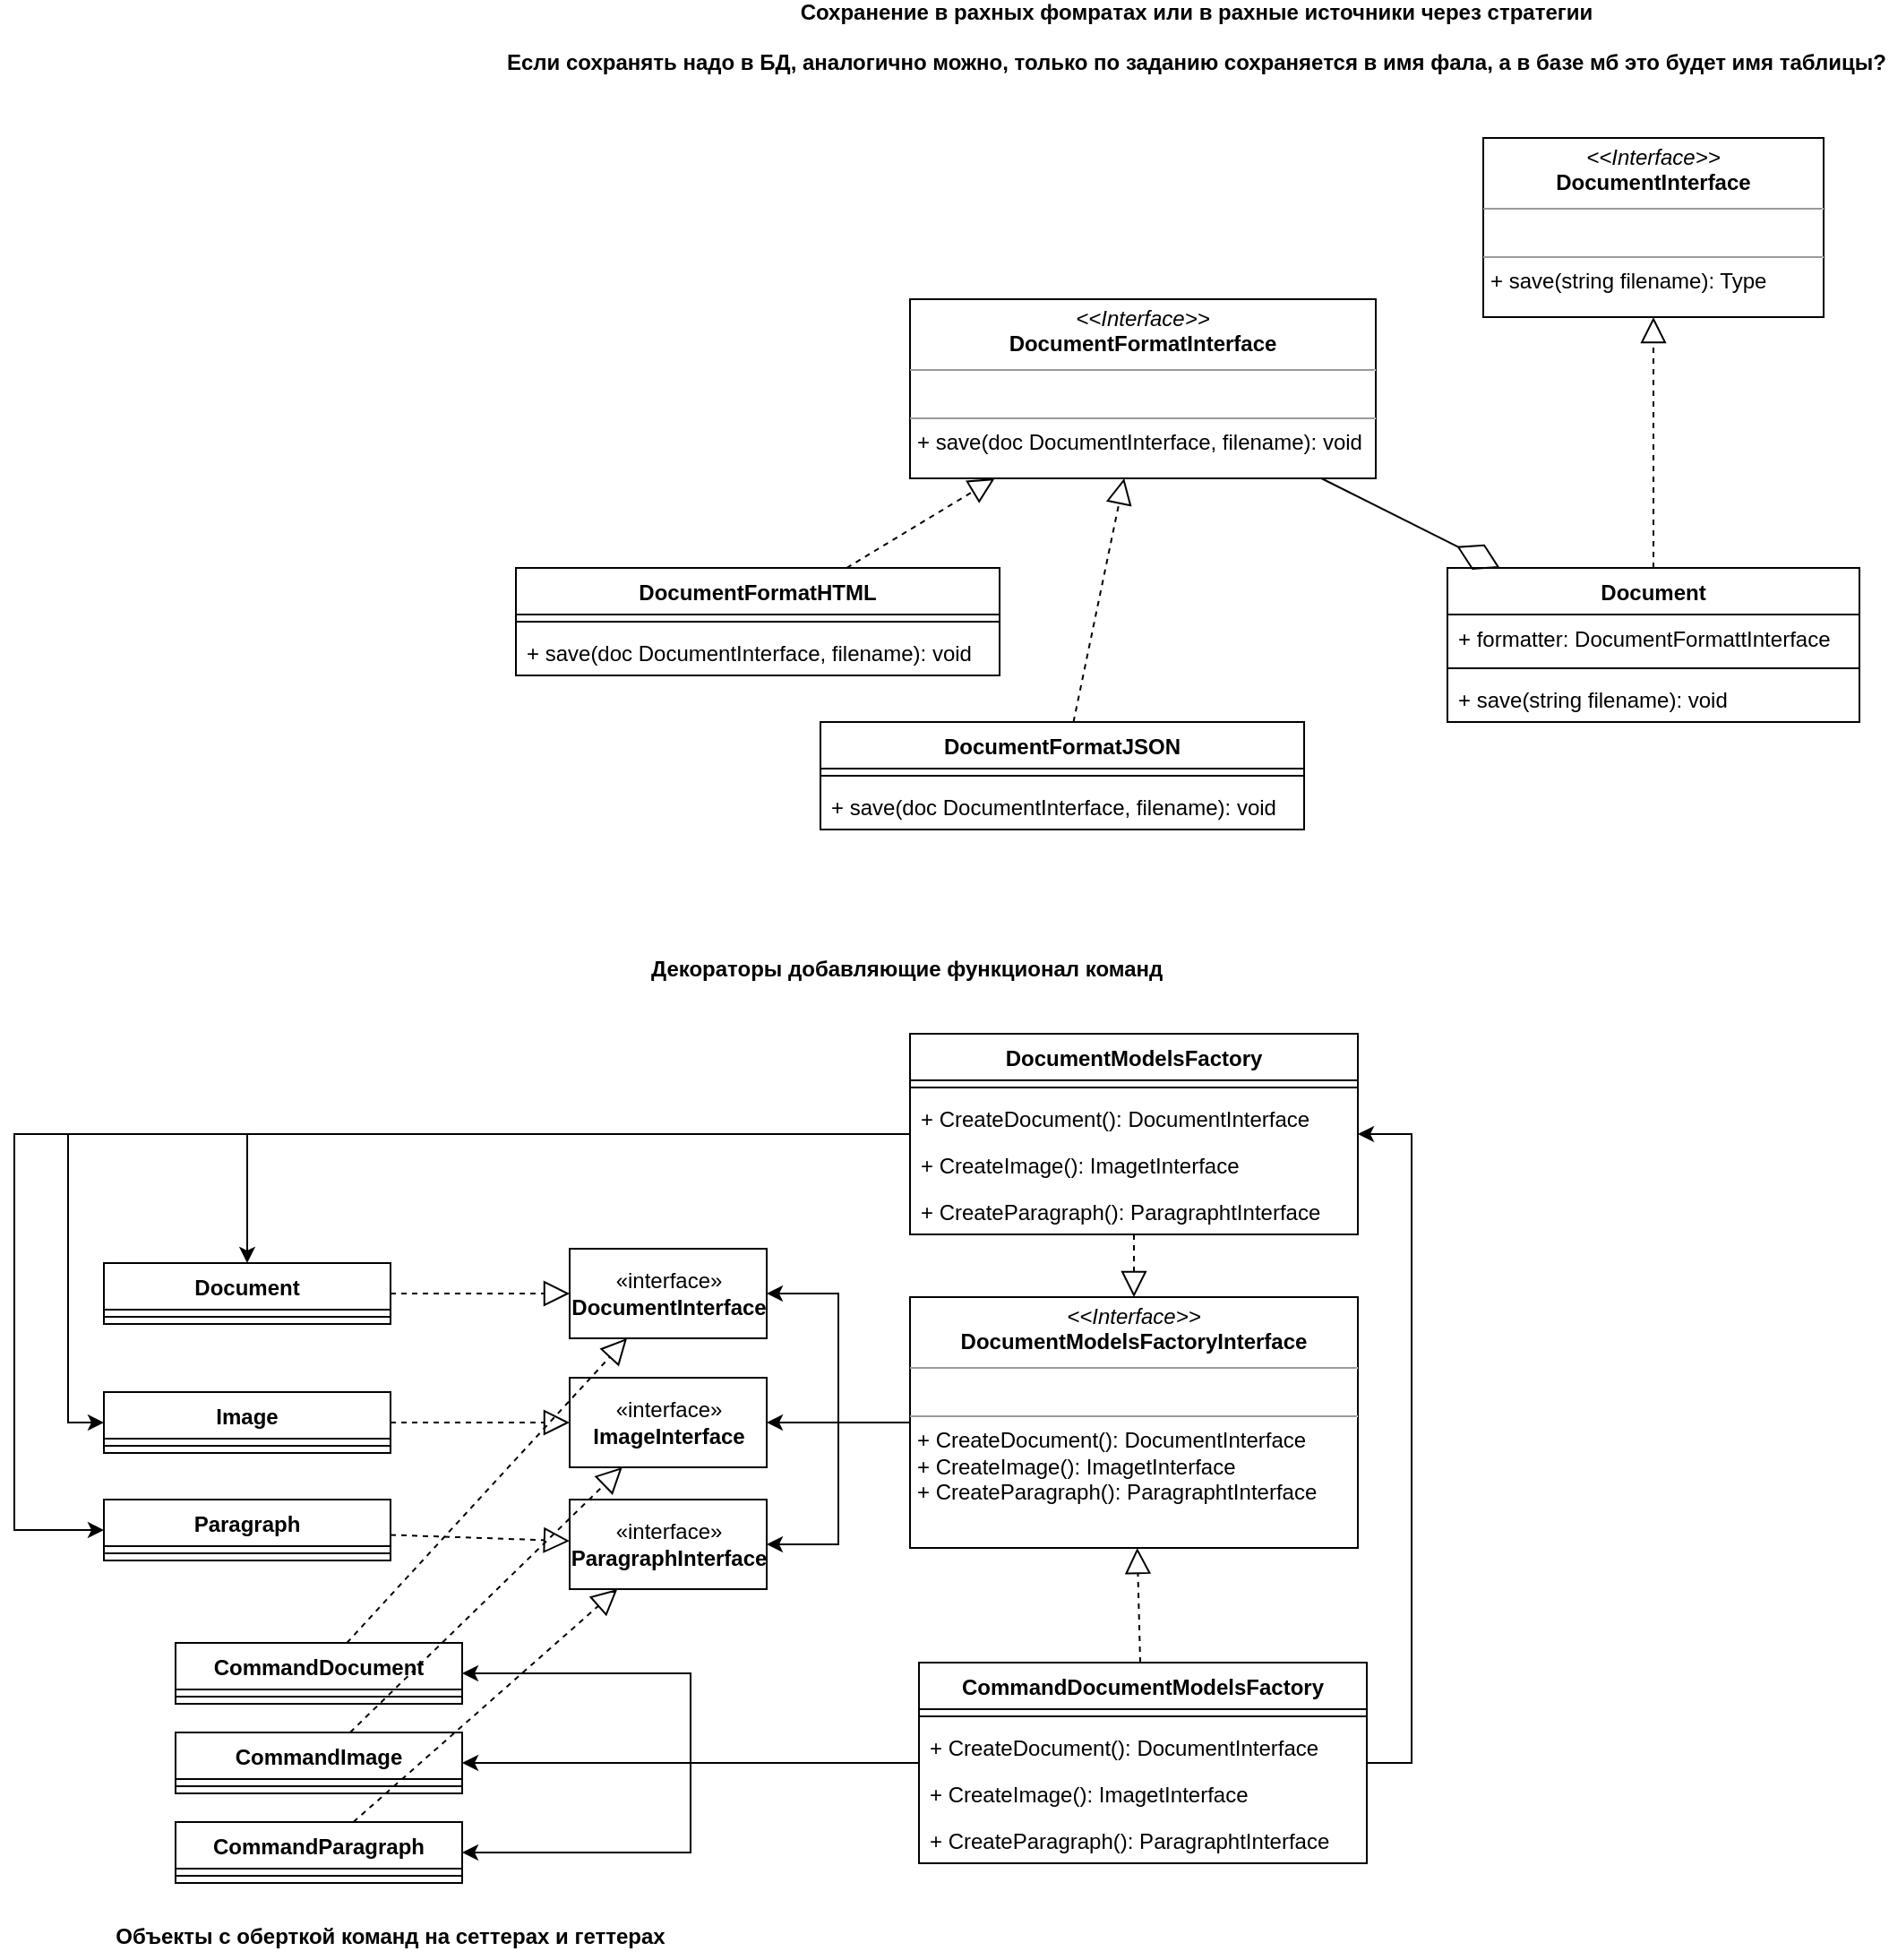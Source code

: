 <mxfile version="16.5.1" type="device"><diagram id="R9PoJc2wj7dkLljB4oai" name="Страница 1"><mxGraphModel dx="2177" dy="878" grid="1" gridSize="10" guides="1" tooltips="1" connect="1" arrows="1" fold="1" page="1" pageScale="1" pageWidth="827" pageHeight="1169" math="0" shadow="0"><root><mxCell id="0"/><mxCell id="1" parent="0"/><mxCell id="sxXUFVP2uivqQ1AIjl2Z-1" value="Document" style="swimlane;fontStyle=1;align=center;verticalAlign=top;childLayout=stackLayout;horizontal=1;startSize=26;horizontalStack=0;resizeParent=1;resizeParentMax=0;resizeLast=0;collapsible=1;marginBottom=0;" vertex="1" parent="1"><mxGeometry x="540" y="420" width="230" height="86" as="geometry"/></mxCell><mxCell id="sxXUFVP2uivqQ1AIjl2Z-2" value="+ formatter: DocumentFormattInterface" style="text;strokeColor=none;fillColor=none;align=left;verticalAlign=top;spacingLeft=4;spacingRight=4;overflow=hidden;rotatable=0;points=[[0,0.5],[1,0.5]];portConstraint=eastwest;" vertex="1" parent="sxXUFVP2uivqQ1AIjl2Z-1"><mxGeometry y="26" width="230" height="26" as="geometry"/></mxCell><mxCell id="sxXUFVP2uivqQ1AIjl2Z-3" value="" style="line;strokeWidth=1;fillColor=none;align=left;verticalAlign=middle;spacingTop=-1;spacingLeft=3;spacingRight=3;rotatable=0;labelPosition=right;points=[];portConstraint=eastwest;" vertex="1" parent="sxXUFVP2uivqQ1AIjl2Z-1"><mxGeometry y="52" width="230" height="8" as="geometry"/></mxCell><mxCell id="sxXUFVP2uivqQ1AIjl2Z-4" value="+ save(string filename): void" style="text;strokeColor=none;fillColor=none;align=left;verticalAlign=top;spacingLeft=4;spacingRight=4;overflow=hidden;rotatable=0;points=[[0,0.5],[1,0.5]];portConstraint=eastwest;" vertex="1" parent="sxXUFVP2uivqQ1AIjl2Z-1"><mxGeometry y="60" width="230" height="26" as="geometry"/></mxCell><mxCell id="sxXUFVP2uivqQ1AIjl2Z-5" value="&lt;p style=&quot;margin: 0px ; margin-top: 4px ; text-align: center&quot;&gt;&lt;i&gt;&amp;lt;&amp;lt;Interface&amp;gt;&amp;gt;&lt;/i&gt;&lt;br&gt;&lt;b&gt;DocumentInterface&lt;/b&gt;&lt;/p&gt;&lt;hr size=&quot;1&quot;&gt;&lt;p style=&quot;margin: 0px ; margin-left: 4px&quot;&gt;&lt;br&gt;&lt;/p&gt;&lt;hr size=&quot;1&quot;&gt;&lt;p style=&quot;margin: 0px ; margin-left: 4px&quot;&gt;+ save(string filename): Type&lt;br&gt;&lt;br&gt;&lt;/p&gt;" style="verticalAlign=top;align=left;overflow=fill;fontSize=12;fontFamily=Helvetica;html=1;" vertex="1" parent="1"><mxGeometry x="560" y="180" width="190" height="100" as="geometry"/></mxCell><mxCell id="sxXUFVP2uivqQ1AIjl2Z-6" value="&lt;p style=&quot;margin: 0px ; margin-top: 4px ; text-align: center&quot;&gt;&lt;i&gt;&amp;lt;&amp;lt;Interface&amp;gt;&amp;gt;&lt;/i&gt;&lt;br&gt;&lt;b&gt;DocumentFormatInterface&lt;/b&gt;&lt;/p&gt;&lt;hr size=&quot;1&quot;&gt;&lt;p style=&quot;margin: 0px ; margin-left: 4px&quot;&gt;&lt;br&gt;&lt;/p&gt;&lt;hr size=&quot;1&quot;&gt;&lt;p style=&quot;margin: 0px ; margin-left: 4px&quot;&gt;+ save(doc DocumentInterface, filename): void&lt;br&gt;&lt;br&gt;&lt;/p&gt;" style="verticalAlign=top;align=left;overflow=fill;fontSize=12;fontFamily=Helvetica;html=1;" vertex="1" parent="1"><mxGeometry x="240" y="270" width="260" height="100" as="geometry"/></mxCell><mxCell id="sxXUFVP2uivqQ1AIjl2Z-7" value="DocumentFormatHTML" style="swimlane;fontStyle=1;align=center;verticalAlign=top;childLayout=stackLayout;horizontal=1;startSize=26;horizontalStack=0;resizeParent=1;resizeParentMax=0;resizeLast=0;collapsible=1;marginBottom=0;" vertex="1" parent="1"><mxGeometry x="20" y="420" width="270" height="60" as="geometry"/></mxCell><mxCell id="sxXUFVP2uivqQ1AIjl2Z-9" value="" style="line;strokeWidth=1;fillColor=none;align=left;verticalAlign=middle;spacingTop=-1;spacingLeft=3;spacingRight=3;rotatable=0;labelPosition=right;points=[];portConstraint=eastwest;" vertex="1" parent="sxXUFVP2uivqQ1AIjl2Z-7"><mxGeometry y="26" width="270" height="8" as="geometry"/></mxCell><mxCell id="sxXUFVP2uivqQ1AIjl2Z-10" value="+ save(doc DocumentInterface, filename): void" style="text;strokeColor=none;fillColor=none;align=left;verticalAlign=top;spacingLeft=4;spacingRight=4;overflow=hidden;rotatable=0;points=[[0,0.5],[1,0.5]];portConstraint=eastwest;" vertex="1" parent="sxXUFVP2uivqQ1AIjl2Z-7"><mxGeometry y="34" width="270" height="26" as="geometry"/></mxCell><mxCell id="sxXUFVP2uivqQ1AIjl2Z-11" value="" style="endArrow=block;dashed=1;endFill=0;endSize=12;html=1;rounded=0;" edge="1" parent="1" source="sxXUFVP2uivqQ1AIjl2Z-1" target="sxXUFVP2uivqQ1AIjl2Z-5"><mxGeometry width="160" relative="1" as="geometry"><mxPoint x="330" y="450" as="sourcePoint"/><mxPoint x="490" y="450" as="targetPoint"/></mxGeometry></mxCell><mxCell id="sxXUFVP2uivqQ1AIjl2Z-12" value="" style="endArrow=block;dashed=1;endFill=0;endSize=12;html=1;rounded=0;" edge="1" parent="1" source="sxXUFVP2uivqQ1AIjl2Z-7" target="sxXUFVP2uivqQ1AIjl2Z-6"><mxGeometry width="160" relative="1" as="geometry"><mxPoint x="330" y="450" as="sourcePoint"/><mxPoint x="490" y="450" as="targetPoint"/></mxGeometry></mxCell><mxCell id="sxXUFVP2uivqQ1AIjl2Z-13" value="" style="endArrow=diamondThin;endFill=0;endSize=24;html=1;rounded=0;" edge="1" parent="1" source="sxXUFVP2uivqQ1AIjl2Z-6" target="sxXUFVP2uivqQ1AIjl2Z-1"><mxGeometry width="160" relative="1" as="geometry"><mxPoint x="330" y="450" as="sourcePoint"/><mxPoint x="490" y="450" as="targetPoint"/></mxGeometry></mxCell><mxCell id="sxXUFVP2uivqQ1AIjl2Z-14" value="DocumentFormatJSON" style="swimlane;fontStyle=1;align=center;verticalAlign=top;childLayout=stackLayout;horizontal=1;startSize=26;horizontalStack=0;resizeParent=1;resizeParentMax=0;resizeLast=0;collapsible=1;marginBottom=0;" vertex="1" parent="1"><mxGeometry x="190" y="506" width="270" height="60" as="geometry"/></mxCell><mxCell id="sxXUFVP2uivqQ1AIjl2Z-15" value="" style="line;strokeWidth=1;fillColor=none;align=left;verticalAlign=middle;spacingTop=-1;spacingLeft=3;spacingRight=3;rotatable=0;labelPosition=right;points=[];portConstraint=eastwest;" vertex="1" parent="sxXUFVP2uivqQ1AIjl2Z-14"><mxGeometry y="26" width="270" height="8" as="geometry"/></mxCell><mxCell id="sxXUFVP2uivqQ1AIjl2Z-16" value="+ save(doc DocumentInterface, filename): void" style="text;strokeColor=none;fillColor=none;align=left;verticalAlign=top;spacingLeft=4;spacingRight=4;overflow=hidden;rotatable=0;points=[[0,0.5],[1,0.5]];portConstraint=eastwest;" vertex="1" parent="sxXUFVP2uivqQ1AIjl2Z-14"><mxGeometry y="34" width="270" height="26" as="geometry"/></mxCell><mxCell id="sxXUFVP2uivqQ1AIjl2Z-23" value="" style="endArrow=block;dashed=1;endFill=0;endSize=12;html=1;rounded=0;" edge="1" parent="1" source="sxXUFVP2uivqQ1AIjl2Z-14" target="sxXUFVP2uivqQ1AIjl2Z-6"><mxGeometry width="160" relative="1" as="geometry"><mxPoint x="160" y="350" as="sourcePoint"/><mxPoint x="160" y="290" as="targetPoint"/></mxGeometry></mxCell><mxCell id="sxXUFVP2uivqQ1AIjl2Z-24" value="Сохранение в рахных фомратах или в рахные источники через стратегии&#10;&#10;Если сохранять надо в БД, аналогично можно, только по заданию сохраняется в имя фала, а в базе мб это будет имя таблицы?" style="text;align=center;fontStyle=1;verticalAlign=middle;spacingLeft=3;spacingRight=3;strokeColor=none;rotatable=0;points=[[0,0.5],[1,0.5]];portConstraint=eastwest;" vertex="1" parent="1"><mxGeometry x="360" y="110" width="80" height="26" as="geometry"/></mxCell><mxCell id="sxXUFVP2uivqQ1AIjl2Z-25" value="Декораторы добавляющие функционал команд " style="text;align=center;fontStyle=1;verticalAlign=middle;spacingLeft=3;spacingRight=3;strokeColor=none;rotatable=0;points=[[0,0.5],[1,0.5]];portConstraint=eastwest;" vertex="1" parent="1"><mxGeometry x="200" y="630" width="80" height="26" as="geometry"/></mxCell><mxCell id="sxXUFVP2uivqQ1AIjl2Z-61" style="edgeStyle=orthogonalEdgeStyle;rounded=0;orthogonalLoop=1;jettySize=auto;html=1;" edge="1" parent="1" source="sxXUFVP2uivqQ1AIjl2Z-26" target="sxXUFVP2uivqQ1AIjl2Z-49"><mxGeometry relative="1" as="geometry"/></mxCell><mxCell id="sxXUFVP2uivqQ1AIjl2Z-62" style="edgeStyle=orthogonalEdgeStyle;rounded=0;orthogonalLoop=1;jettySize=auto;html=1;" edge="1" parent="1" source="sxXUFVP2uivqQ1AIjl2Z-26" target="sxXUFVP2uivqQ1AIjl2Z-53"><mxGeometry relative="1" as="geometry"><Array as="points"><mxPoint x="-230" y="736"/><mxPoint x="-230" y="897"/></Array></mxGeometry></mxCell><mxCell id="sxXUFVP2uivqQ1AIjl2Z-63" style="edgeStyle=orthogonalEdgeStyle;rounded=0;orthogonalLoop=1;jettySize=auto;html=1;" edge="1" parent="1" source="sxXUFVP2uivqQ1AIjl2Z-26" target="sxXUFVP2uivqQ1AIjl2Z-55"><mxGeometry relative="1" as="geometry"><Array as="points"><mxPoint x="-260" y="736"/><mxPoint x="-260" y="957"/></Array></mxGeometry></mxCell><mxCell id="sxXUFVP2uivqQ1AIjl2Z-26" value="DocumentModelsFactory" style="swimlane;fontStyle=1;align=center;verticalAlign=top;childLayout=stackLayout;horizontal=1;startSize=26;horizontalStack=0;resizeParent=1;resizeParentMax=0;resizeLast=0;collapsible=1;marginBottom=0;" vertex="1" parent="1"><mxGeometry x="240" y="680" width="250" height="112" as="geometry"/></mxCell><mxCell id="sxXUFVP2uivqQ1AIjl2Z-28" value="" style="line;strokeWidth=1;fillColor=none;align=left;verticalAlign=middle;spacingTop=-1;spacingLeft=3;spacingRight=3;rotatable=0;labelPosition=right;points=[];portConstraint=eastwest;" vertex="1" parent="sxXUFVP2uivqQ1AIjl2Z-26"><mxGeometry y="26" width="250" height="8" as="geometry"/></mxCell><mxCell id="sxXUFVP2uivqQ1AIjl2Z-29" value="+ CreateDocument(): DocumentInterface" style="text;strokeColor=none;fillColor=none;align=left;verticalAlign=top;spacingLeft=4;spacingRight=4;overflow=hidden;rotatable=0;points=[[0,0.5],[1,0.5]];portConstraint=eastwest;" vertex="1" parent="sxXUFVP2uivqQ1AIjl2Z-26"><mxGeometry y="34" width="250" height="26" as="geometry"/></mxCell><mxCell id="sxXUFVP2uivqQ1AIjl2Z-30" value="+ CreateImage(): ImagetInterface" style="text;strokeColor=none;fillColor=none;align=left;verticalAlign=top;spacingLeft=4;spacingRight=4;overflow=hidden;rotatable=0;points=[[0,0.5],[1,0.5]];portConstraint=eastwest;" vertex="1" parent="sxXUFVP2uivqQ1AIjl2Z-26"><mxGeometry y="60" width="250" height="26" as="geometry"/></mxCell><mxCell id="sxXUFVP2uivqQ1AIjl2Z-31" value="+ CreateParagraph(): ParagraphtInterface" style="text;strokeColor=none;fillColor=none;align=left;verticalAlign=top;spacingLeft=4;spacingRight=4;overflow=hidden;rotatable=0;points=[[0,0.5],[1,0.5]];portConstraint=eastwest;" vertex="1" parent="sxXUFVP2uivqQ1AIjl2Z-26"><mxGeometry y="86" width="250" height="26" as="geometry"/></mxCell><mxCell id="sxXUFVP2uivqQ1AIjl2Z-32" value="«interface»&lt;br&gt;&lt;b&gt;DocumentInterface&lt;/b&gt;" style="html=1;" vertex="1" parent="1"><mxGeometry x="50" y="800" width="110" height="50" as="geometry"/></mxCell><mxCell id="sxXUFVP2uivqQ1AIjl2Z-33" value="«interface»&lt;br&gt;&lt;b&gt;ImageInterface&lt;/b&gt;" style="html=1;" vertex="1" parent="1"><mxGeometry x="50" y="872" width="110" height="50" as="geometry"/></mxCell><mxCell id="sxXUFVP2uivqQ1AIjl2Z-34" value="«interface»&lt;br&gt;&lt;b&gt;ParagraphInterface&lt;/b&gt;" style="html=1;" vertex="1" parent="1"><mxGeometry x="50" y="940" width="110" height="50" as="geometry"/></mxCell><mxCell id="sxXUFVP2uivqQ1AIjl2Z-46" style="edgeStyle=orthogonalEdgeStyle;rounded=0;orthogonalLoop=1;jettySize=auto;html=1;" edge="1" parent="1" source="sxXUFVP2uivqQ1AIjl2Z-38" target="sxXUFVP2uivqQ1AIjl2Z-32"><mxGeometry relative="1" as="geometry"/></mxCell><mxCell id="sxXUFVP2uivqQ1AIjl2Z-47" style="edgeStyle=orthogonalEdgeStyle;rounded=0;orthogonalLoop=1;jettySize=auto;html=1;" edge="1" parent="1" source="sxXUFVP2uivqQ1AIjl2Z-38" target="sxXUFVP2uivqQ1AIjl2Z-33"><mxGeometry relative="1" as="geometry"/></mxCell><mxCell id="sxXUFVP2uivqQ1AIjl2Z-48" style="edgeStyle=orthogonalEdgeStyle;rounded=0;orthogonalLoop=1;jettySize=auto;html=1;" edge="1" parent="1" source="sxXUFVP2uivqQ1AIjl2Z-38" target="sxXUFVP2uivqQ1AIjl2Z-34"><mxGeometry relative="1" as="geometry"/></mxCell><mxCell id="sxXUFVP2uivqQ1AIjl2Z-38" value="&lt;p style=&quot;margin: 0px ; margin-top: 4px ; text-align: center&quot;&gt;&lt;i&gt;&amp;lt;&amp;lt;Interface&amp;gt;&amp;gt;&lt;/i&gt;&lt;br&gt;&lt;span style=&quot;font-weight: 700&quot;&gt;DocumentModelsFactoryInterface&lt;/span&gt;&lt;br&gt;&lt;/p&gt;&lt;hr size=&quot;1&quot;&gt;&lt;p style=&quot;margin: 0px ; margin-left: 4px&quot;&gt;&lt;br&gt;&lt;/p&gt;&lt;hr size=&quot;1&quot;&gt;&lt;p style=&quot;margin: 0px ; margin-left: 4px&quot;&gt;+ CreateDocument(): DocumentInterface&lt;br&gt;+ CreateImage(): ImagetInterface&lt;br&gt;+ CreateParagraph(): ParagraphtInterface&lt;br&gt;&lt;/p&gt;" style="verticalAlign=top;align=left;overflow=fill;fontSize=12;fontFamily=Helvetica;html=1;" vertex="1" parent="1"><mxGeometry x="240" y="827" width="250" height="140" as="geometry"/></mxCell><mxCell id="sxXUFVP2uivqQ1AIjl2Z-73" style="edgeStyle=orthogonalEdgeStyle;rounded=0;orthogonalLoop=1;jettySize=auto;html=1;" edge="1" parent="1" source="sxXUFVP2uivqQ1AIjl2Z-39" target="sxXUFVP2uivqQ1AIjl2Z-64"><mxGeometry relative="1" as="geometry"/></mxCell><mxCell id="sxXUFVP2uivqQ1AIjl2Z-74" style="edgeStyle=orthogonalEdgeStyle;rounded=0;orthogonalLoop=1;jettySize=auto;html=1;" edge="1" parent="1" source="sxXUFVP2uivqQ1AIjl2Z-39" target="sxXUFVP2uivqQ1AIjl2Z-66"><mxGeometry relative="1" as="geometry"/></mxCell><mxCell id="sxXUFVP2uivqQ1AIjl2Z-75" style="edgeStyle=orthogonalEdgeStyle;rounded=0;orthogonalLoop=1;jettySize=auto;html=1;" edge="1" parent="1" source="sxXUFVP2uivqQ1AIjl2Z-39" target="sxXUFVP2uivqQ1AIjl2Z-68"><mxGeometry relative="1" as="geometry"/></mxCell><mxCell id="sxXUFVP2uivqQ1AIjl2Z-76" style="edgeStyle=orthogonalEdgeStyle;rounded=0;orthogonalLoop=1;jettySize=auto;html=1;" edge="1" parent="1" source="sxXUFVP2uivqQ1AIjl2Z-39" target="sxXUFVP2uivqQ1AIjl2Z-26"><mxGeometry relative="1" as="geometry"><Array as="points"><mxPoint x="520" y="1087"/><mxPoint x="520" y="736"/></Array></mxGeometry></mxCell><mxCell id="sxXUFVP2uivqQ1AIjl2Z-39" value="CommandDocumentModelsFactory" style="swimlane;fontStyle=1;align=center;verticalAlign=top;childLayout=stackLayout;horizontal=1;startSize=26;horizontalStack=0;resizeParent=1;resizeParentMax=0;resizeLast=0;collapsible=1;marginBottom=0;" vertex="1" parent="1"><mxGeometry x="245" y="1031" width="250" height="112" as="geometry"/></mxCell><mxCell id="sxXUFVP2uivqQ1AIjl2Z-40" value="" style="line;strokeWidth=1;fillColor=none;align=left;verticalAlign=middle;spacingTop=-1;spacingLeft=3;spacingRight=3;rotatable=0;labelPosition=right;points=[];portConstraint=eastwest;" vertex="1" parent="sxXUFVP2uivqQ1AIjl2Z-39"><mxGeometry y="26" width="250" height="8" as="geometry"/></mxCell><mxCell id="sxXUFVP2uivqQ1AIjl2Z-41" value="+ CreateDocument(): DocumentInterface" style="text;strokeColor=none;fillColor=none;align=left;verticalAlign=top;spacingLeft=4;spacingRight=4;overflow=hidden;rotatable=0;points=[[0,0.5],[1,0.5]];portConstraint=eastwest;" vertex="1" parent="sxXUFVP2uivqQ1AIjl2Z-39"><mxGeometry y="34" width="250" height="26" as="geometry"/></mxCell><mxCell id="sxXUFVP2uivqQ1AIjl2Z-42" value="+ CreateImage(): ImagetInterface" style="text;strokeColor=none;fillColor=none;align=left;verticalAlign=top;spacingLeft=4;spacingRight=4;overflow=hidden;rotatable=0;points=[[0,0.5],[1,0.5]];portConstraint=eastwest;" vertex="1" parent="sxXUFVP2uivqQ1AIjl2Z-39"><mxGeometry y="60" width="250" height="26" as="geometry"/></mxCell><mxCell id="sxXUFVP2uivqQ1AIjl2Z-43" value="+ CreateParagraph(): ParagraphtInterface" style="text;strokeColor=none;fillColor=none;align=left;verticalAlign=top;spacingLeft=4;spacingRight=4;overflow=hidden;rotatable=0;points=[[0,0.5],[1,0.5]];portConstraint=eastwest;" vertex="1" parent="sxXUFVP2uivqQ1AIjl2Z-39"><mxGeometry y="86" width="250" height="26" as="geometry"/></mxCell><mxCell id="sxXUFVP2uivqQ1AIjl2Z-44" value="" style="endArrow=block;dashed=1;endFill=0;endSize=12;html=1;rounded=0;" edge="1" parent="1" source="sxXUFVP2uivqQ1AIjl2Z-26" target="sxXUFVP2uivqQ1AIjl2Z-38"><mxGeometry width="160" relative="1" as="geometry"><mxPoint x="380" y="800" as="sourcePoint"/><mxPoint x="540" y="800" as="targetPoint"/></mxGeometry></mxCell><mxCell id="sxXUFVP2uivqQ1AIjl2Z-45" value="" style="endArrow=block;dashed=1;endFill=0;endSize=12;html=1;rounded=0;" edge="1" parent="1" source="sxXUFVP2uivqQ1AIjl2Z-39" target="sxXUFVP2uivqQ1AIjl2Z-38"><mxGeometry width="160" relative="1" as="geometry"><mxPoint x="570" y="899.078" as="sourcePoint"/><mxPoint x="500" y="901.922" as="targetPoint"/></mxGeometry></mxCell><mxCell id="sxXUFVP2uivqQ1AIjl2Z-49" value="Document" style="swimlane;fontStyle=1;align=center;verticalAlign=top;childLayout=stackLayout;horizontal=1;startSize=26;horizontalStack=0;resizeParent=1;resizeParentMax=0;resizeLast=0;collapsible=1;marginBottom=0;" vertex="1" parent="1"><mxGeometry x="-210" y="808" width="160" height="34" as="geometry"/></mxCell><mxCell id="sxXUFVP2uivqQ1AIjl2Z-51" value="" style="line;strokeWidth=1;fillColor=none;align=left;verticalAlign=middle;spacingTop=-1;spacingLeft=3;spacingRight=3;rotatable=0;labelPosition=right;points=[];portConstraint=eastwest;" vertex="1" parent="sxXUFVP2uivqQ1AIjl2Z-49"><mxGeometry y="26" width="160" height="8" as="geometry"/></mxCell><mxCell id="sxXUFVP2uivqQ1AIjl2Z-53" value="Image" style="swimlane;fontStyle=1;align=center;verticalAlign=top;childLayout=stackLayout;horizontal=1;startSize=26;horizontalStack=0;resizeParent=1;resizeParentMax=0;resizeLast=0;collapsible=1;marginBottom=0;" vertex="1" parent="1"><mxGeometry x="-210" y="880" width="160" height="34" as="geometry"/></mxCell><mxCell id="sxXUFVP2uivqQ1AIjl2Z-54" value="" style="line;strokeWidth=1;fillColor=none;align=left;verticalAlign=middle;spacingTop=-1;spacingLeft=3;spacingRight=3;rotatable=0;labelPosition=right;points=[];portConstraint=eastwest;" vertex="1" parent="sxXUFVP2uivqQ1AIjl2Z-53"><mxGeometry y="26" width="160" height="8" as="geometry"/></mxCell><mxCell id="sxXUFVP2uivqQ1AIjl2Z-55" value="Paragraph" style="swimlane;fontStyle=1;align=center;verticalAlign=top;childLayout=stackLayout;horizontal=1;startSize=26;horizontalStack=0;resizeParent=1;resizeParentMax=0;resizeLast=0;collapsible=1;marginBottom=0;" vertex="1" parent="1"><mxGeometry x="-210" y="940" width="160" height="34" as="geometry"/></mxCell><mxCell id="sxXUFVP2uivqQ1AIjl2Z-56" value="" style="line;strokeWidth=1;fillColor=none;align=left;verticalAlign=middle;spacingTop=-1;spacingLeft=3;spacingRight=3;rotatable=0;labelPosition=right;points=[];portConstraint=eastwest;" vertex="1" parent="sxXUFVP2uivqQ1AIjl2Z-55"><mxGeometry y="26" width="160" height="8" as="geometry"/></mxCell><mxCell id="sxXUFVP2uivqQ1AIjl2Z-57" value="" style="endArrow=block;dashed=1;endFill=0;endSize=12;html=1;rounded=0;" edge="1" parent="1" source="sxXUFVP2uivqQ1AIjl2Z-49" target="sxXUFVP2uivqQ1AIjl2Z-32"><mxGeometry width="160" relative="1" as="geometry"><mxPoint x="375" y="1040" as="sourcePoint"/><mxPoint x="375" y="977" as="targetPoint"/></mxGeometry></mxCell><mxCell id="sxXUFVP2uivqQ1AIjl2Z-59" value="" style="endArrow=block;dashed=1;endFill=0;endSize=12;html=1;rounded=0;" edge="1" parent="1" source="sxXUFVP2uivqQ1AIjl2Z-53" target="sxXUFVP2uivqQ1AIjl2Z-33"><mxGeometry width="160" relative="1" as="geometry"><mxPoint x="10" y="835" as="sourcePoint"/><mxPoint x="60" y="835" as="targetPoint"/></mxGeometry></mxCell><mxCell id="sxXUFVP2uivqQ1AIjl2Z-60" value="" style="endArrow=block;dashed=1;endFill=0;endSize=12;html=1;rounded=0;" edge="1" parent="1" source="sxXUFVP2uivqQ1AIjl2Z-55" target="sxXUFVP2uivqQ1AIjl2Z-34"><mxGeometry width="160" relative="1" as="geometry"><mxPoint y="907" as="sourcePoint"/><mxPoint x="60" y="907" as="targetPoint"/></mxGeometry></mxCell><mxCell id="sxXUFVP2uivqQ1AIjl2Z-64" value="CommandDocument" style="swimlane;fontStyle=1;align=center;verticalAlign=top;childLayout=stackLayout;horizontal=1;startSize=26;horizontalStack=0;resizeParent=1;resizeParentMax=0;resizeLast=0;collapsible=1;marginBottom=0;" vertex="1" parent="1"><mxGeometry x="-170" y="1020" width="160" height="34" as="geometry"/></mxCell><mxCell id="sxXUFVP2uivqQ1AIjl2Z-65" value="" style="line;strokeWidth=1;fillColor=none;align=left;verticalAlign=middle;spacingTop=-1;spacingLeft=3;spacingRight=3;rotatable=0;labelPosition=right;points=[];portConstraint=eastwest;" vertex="1" parent="sxXUFVP2uivqQ1AIjl2Z-64"><mxGeometry y="26" width="160" height="8" as="geometry"/></mxCell><mxCell id="sxXUFVP2uivqQ1AIjl2Z-66" value="CommandImage" style="swimlane;fontStyle=1;align=center;verticalAlign=top;childLayout=stackLayout;horizontal=1;startSize=26;horizontalStack=0;resizeParent=1;resizeParentMax=0;resizeLast=0;collapsible=1;marginBottom=0;" vertex="1" parent="1"><mxGeometry x="-170" y="1070" width="160" height="34" as="geometry"/></mxCell><mxCell id="sxXUFVP2uivqQ1AIjl2Z-67" value="" style="line;strokeWidth=1;fillColor=none;align=left;verticalAlign=middle;spacingTop=-1;spacingLeft=3;spacingRight=3;rotatable=0;labelPosition=right;points=[];portConstraint=eastwest;" vertex="1" parent="sxXUFVP2uivqQ1AIjl2Z-66"><mxGeometry y="26" width="160" height="8" as="geometry"/></mxCell><mxCell id="sxXUFVP2uivqQ1AIjl2Z-68" value="CommandParagraph" style="swimlane;fontStyle=1;align=center;verticalAlign=top;childLayout=stackLayout;horizontal=1;startSize=26;horizontalStack=0;resizeParent=1;resizeParentMax=0;resizeLast=0;collapsible=1;marginBottom=0;" vertex="1" parent="1"><mxGeometry x="-170" y="1120" width="160" height="34" as="geometry"/></mxCell><mxCell id="sxXUFVP2uivqQ1AIjl2Z-69" value="" style="line;strokeWidth=1;fillColor=none;align=left;verticalAlign=middle;spacingTop=-1;spacingLeft=3;spacingRight=3;rotatable=0;labelPosition=right;points=[];portConstraint=eastwest;" vertex="1" parent="sxXUFVP2uivqQ1AIjl2Z-68"><mxGeometry y="26" width="160" height="8" as="geometry"/></mxCell><mxCell id="sxXUFVP2uivqQ1AIjl2Z-70" value="" style="endArrow=block;dashed=1;endFill=0;endSize=12;html=1;rounded=0;" edge="1" parent="1" source="sxXUFVP2uivqQ1AIjl2Z-64" target="sxXUFVP2uivqQ1AIjl2Z-32"><mxGeometry width="160" relative="1" as="geometry"><mxPoint y="835" as="sourcePoint"/><mxPoint x="60" y="835" as="targetPoint"/></mxGeometry></mxCell><mxCell id="sxXUFVP2uivqQ1AIjl2Z-71" value="" style="endArrow=block;dashed=1;endFill=0;endSize=12;html=1;rounded=0;" edge="1" parent="1" source="sxXUFVP2uivqQ1AIjl2Z-66" target="sxXUFVP2uivqQ1AIjl2Z-33"><mxGeometry width="160" relative="1" as="geometry"><mxPoint x="-64.363" y="1030" as="sourcePoint"/><mxPoint x="92.005" y="860" as="targetPoint"/></mxGeometry></mxCell><mxCell id="sxXUFVP2uivqQ1AIjl2Z-72" value="" style="endArrow=block;dashed=1;endFill=0;endSize=12;html=1;rounded=0;" edge="1" parent="1" source="sxXUFVP2uivqQ1AIjl2Z-68" target="sxXUFVP2uivqQ1AIjl2Z-34"><mxGeometry width="160" relative="1" as="geometry"><mxPoint x="-54.363" y="1040" as="sourcePoint"/><mxPoint x="102.005" y="870" as="targetPoint"/></mxGeometry></mxCell><mxCell id="sxXUFVP2uivqQ1AIjl2Z-77" value="Объекты с оберткой команд на сеттерах и геттерах" style="text;align=center;fontStyle=1;verticalAlign=middle;spacingLeft=3;spacingRight=3;strokeColor=none;rotatable=0;points=[[0,0.5],[1,0.5]];portConstraint=eastwest;" vertex="1" parent="1"><mxGeometry x="-90" y="1170" width="80" height="26" as="geometry"/></mxCell></root></mxGraphModel></diagram></mxfile>